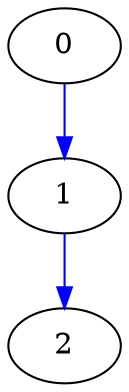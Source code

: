 digraph {
  0 [label="0", color=black];
  2 [label="2", color=black];
  1 -> 2 [label="", color=blue];
  1 [label="1", color=black];
  0 -> 1 [label="", color=blue];
}
